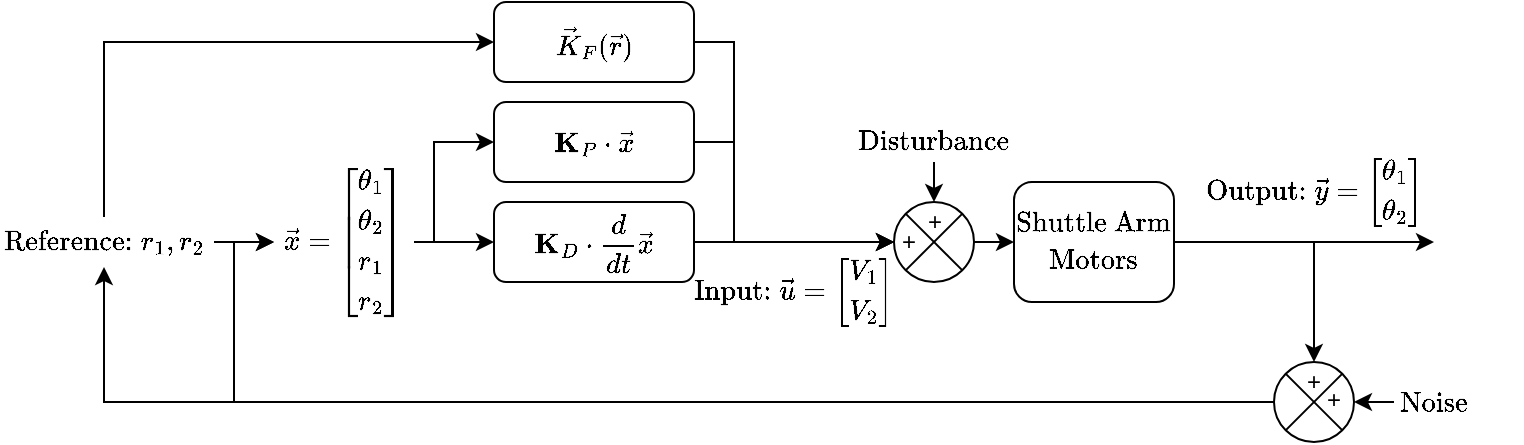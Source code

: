 <mxfile version="20.2.3" type="device"><diagram id="2F4Am__2HaY2fjGH4j9a" name="Page-1"><mxGraphModel dx="897" dy="533" grid="1" gridSize="10" guides="1" tooltips="1" connect="1" arrows="1" fold="1" page="1" pageScale="1" pageWidth="850" pageHeight="1100" math="1" shadow="0"><root><mxCell id="0"/><mxCell id="1" parent="0"/><mxCell id="b_TRfLB10IHnc3whsMIE-64" style="edgeStyle=orthogonalEdgeStyle;rounded=0;orthogonalLoop=1;jettySize=auto;html=1;exitX=0.5;exitY=0;exitDx=0;exitDy=0;entryX=0;entryY=0.5;entryDx=0;entryDy=0;fontFamily=Helvetica;fontSize=12;" edge="1" parent="1" source="b_TRfLB10IHnc3whsMIE-4" target="b_TRfLB10IHnc3whsMIE-45"><mxGeometry relative="1" as="geometry"/></mxCell><mxCell id="b_TRfLB10IHnc3whsMIE-4" value="$$\text{Reference:} \; r_1, r_2$$" style="text;html=1;strokeColor=none;fillColor=none;align=center;verticalAlign=middle;whiteSpace=wrap;rounded=0;" vertex="1" parent="1"><mxGeometry x="90" y="467.5" width="90" height="25" as="geometry"/></mxCell><mxCell id="b_TRfLB10IHnc3whsMIE-6" value="" style="shape=sumEllipse;perimeter=ellipsePerimeter;whiteSpace=wrap;html=1;backgroundOutline=1;" vertex="1" parent="1"><mxGeometry x="530" y="460" width="40" height="40" as="geometry"/></mxCell><mxCell id="b_TRfLB10IHnc3whsMIE-8" value="$$\text{Disturbance}$$" style="text;html=1;strokeColor=none;fillColor=none;align=center;verticalAlign=middle;whiteSpace=wrap;rounded=0;" vertex="1" parent="1"><mxGeometry x="525" y="420" width="50" height="20" as="geometry"/></mxCell><mxCell id="b_TRfLB10IHnc3whsMIE-10" value="" style="endArrow=classic;html=1;rounded=0;entryX=0.5;entryY=0;entryDx=0;entryDy=0;" edge="1" parent="1" target="b_TRfLB10IHnc3whsMIE-6"><mxGeometry width="50" height="50" relative="1" as="geometry"><mxPoint x="550" y="440" as="sourcePoint"/><mxPoint x="480" y="440" as="targetPoint"/></mxGeometry></mxCell><mxCell id="b_TRfLB10IHnc3whsMIE-13" value="+" style="text;html=1;strokeColor=none;fillColor=none;align=center;verticalAlign=middle;whiteSpace=wrap;rounded=0;" vertex="1" parent="1"><mxGeometry x="530" y="470" width="15" height="20" as="geometry"/></mxCell><mxCell id="b_TRfLB10IHnc3whsMIE-14" value="" style="endArrow=classic;html=1;rounded=0;entryX=0;entryY=0.5;entryDx=0;entryDy=0;" edge="1" parent="1" target="b_TRfLB10IHnc3whsMIE-15"><mxGeometry width="50" height="50" relative="1" as="geometry"><mxPoint x="570" y="480" as="sourcePoint"/><mxPoint x="600" y="480" as="targetPoint"/></mxGeometry></mxCell><mxCell id="b_TRfLB10IHnc3whsMIE-15" value="$$\begin{gather}\text{Shuttle } \text{Arm} \\&amp;nbsp; \text{Motors} \end{gather}$$" style="rounded=1;whiteSpace=wrap;html=1;" vertex="1" parent="1"><mxGeometry x="590" y="450" width="80" height="60" as="geometry"/></mxCell><mxCell id="b_TRfLB10IHnc3whsMIE-16" value="" style="endArrow=classic;html=1;rounded=0;exitX=1;exitY=0.5;exitDx=0;exitDy=0;" edge="1" parent="1" source="b_TRfLB10IHnc3whsMIE-15"><mxGeometry width="50" height="50" relative="1" as="geometry"><mxPoint x="710" y="480" as="sourcePoint"/><mxPoint x="800" y="480" as="targetPoint"/></mxGeometry></mxCell><mxCell id="b_TRfLB10IHnc3whsMIE-19" value="" style="endArrow=classic;html=1;rounded=0;" edge="1" parent="1"><mxGeometry width="50" height="50" relative="1" as="geometry"><mxPoint x="740" y="480" as="sourcePoint"/><mxPoint x="740" y="540" as="targetPoint"/></mxGeometry></mxCell><mxCell id="b_TRfLB10IHnc3whsMIE-20" value="$$\text{Output:} \;\vec y = \begin{bmatrix} \theta_1 \\ \theta_2&amp;nbsp;\end{bmatrix}&amp;nbsp;&lt;br&gt;$$" style="text;html=1;strokeColor=none;fillColor=none;align=center;verticalAlign=middle;whiteSpace=wrap;rounded=0;" vertex="1" parent="1"><mxGeometry x="690" y="440" width="100" height="30" as="geometry"/></mxCell><mxCell id="b_TRfLB10IHnc3whsMIE-69" style="edgeStyle=orthogonalEdgeStyle;rounded=0;orthogonalLoop=1;jettySize=auto;html=1;exitX=0;exitY=0.5;exitDx=0;exitDy=0;entryX=0.5;entryY=1;entryDx=0;entryDy=0;fontFamily=Helvetica;fontSize=12;" edge="1" parent="1" source="b_TRfLB10IHnc3whsMIE-22" target="b_TRfLB10IHnc3whsMIE-4"><mxGeometry relative="1" as="geometry"/></mxCell><mxCell id="b_TRfLB10IHnc3whsMIE-71" style="edgeStyle=orthogonalEdgeStyle;rounded=0;orthogonalLoop=1;jettySize=auto;html=1;exitX=0;exitY=0.5;exitDx=0;exitDy=0;fontFamily=Helvetica;fontSize=12;" edge="1" parent="1" source="b_TRfLB10IHnc3whsMIE-22" target="b_TRfLB10IHnc3whsMIE-42"><mxGeometry relative="1" as="geometry"><mxPoint x="170" y="480" as="targetPoint"/><Array as="points"><mxPoint x="200" y="560"/><mxPoint x="200" y="480"/></Array></mxGeometry></mxCell><mxCell id="b_TRfLB10IHnc3whsMIE-22" value="" style="shape=sumEllipse;perimeter=ellipsePerimeter;whiteSpace=wrap;html=1;backgroundOutline=1;" vertex="1" parent="1"><mxGeometry x="720" y="540" width="40" height="40" as="geometry"/></mxCell><mxCell id="b_TRfLB10IHnc3whsMIE-23" value="+" style="text;html=1;strokeColor=none;fillColor=none;align=center;verticalAlign=middle;whiteSpace=wrap;rounded=0;" vertex="1" parent="1"><mxGeometry x="730" y="540" width="20" height="20" as="geometry"/></mxCell><mxCell id="b_TRfLB10IHnc3whsMIE-24" value="+" style="text;html=1;strokeColor=none;fillColor=none;align=center;verticalAlign=middle;whiteSpace=wrap;rounded=0;" vertex="1" parent="1"><mxGeometry x="730" y="548.75" width="40" height="20" as="geometry"/></mxCell><mxCell id="b_TRfLB10IHnc3whsMIE-25" value="" style="endArrow=classic;html=1;rounded=0;exitX=0;exitY=0.5;exitDx=0;exitDy=0;" edge="1" parent="1" source="b_TRfLB10IHnc3whsMIE-31"><mxGeometry width="50" height="50" relative="1" as="geometry"><mxPoint x="805" y="560" as="sourcePoint"/><mxPoint x="760" y="560" as="targetPoint"/></mxGeometry></mxCell><mxCell id="b_TRfLB10IHnc3whsMIE-50" style="edgeStyle=orthogonalEdgeStyle;rounded=0;orthogonalLoop=1;jettySize=auto;html=1;entryX=0;entryY=0.5;entryDx=0;entryDy=0;fontFamily=Helvetica;fontSize=12;exitX=1;exitY=0.5;exitDx=0;exitDy=0;" edge="1" parent="1" source="b_TRfLB10IHnc3whsMIE-42" target="b_TRfLB10IHnc3whsMIE-43"><mxGeometry relative="1" as="geometry"><mxPoint x="250" y="470" as="sourcePoint"/><Array as="points"><mxPoint x="300" y="480"/><mxPoint x="300" y="430"/></Array></mxGeometry></mxCell><mxCell id="b_TRfLB10IHnc3whsMIE-31" value="$$\text{Noise}$$" style="text;html=1;strokeColor=none;fillColor=none;align=center;verticalAlign=middle;whiteSpace=wrap;rounded=0;" vertex="1" parent="1"><mxGeometry x="780" y="545" width="40" height="30" as="geometry"/></mxCell><mxCell id="b_TRfLB10IHnc3whsMIE-42" value="$$\vec x =&amp;nbsp; \begin{bmatrix} \theta_1 \\ \theta_2 \\ r_1 \\ r_2 \end{bmatrix}$$" style="text;html=1;strokeColor=none;fillColor=none;align=center;verticalAlign=middle;whiteSpace=wrap;rounded=0;" vertex="1" parent="1"><mxGeometry x="220" y="465" width="70" height="30" as="geometry"/></mxCell><mxCell id="b_TRfLB10IHnc3whsMIE-43" value="$$\textbf{K}_P\cdot \vec x $$" style="rounded=1;whiteSpace=wrap;html=1;" vertex="1" parent="1"><mxGeometry x="330" y="410" width="100" height="40" as="geometry"/></mxCell><mxCell id="b_TRfLB10IHnc3whsMIE-60" style="edgeStyle=orthogonalEdgeStyle;rounded=0;orthogonalLoop=1;jettySize=auto;html=1;exitX=1;exitY=0.5;exitDx=0;exitDy=0;fontFamily=Helvetica;fontSize=12;entryX=0;entryY=0.5;entryDx=0;entryDy=0;" edge="1" parent="1" source="b_TRfLB10IHnc3whsMIE-44" target="b_TRfLB10IHnc3whsMIE-6"><mxGeometry relative="1" as="geometry"><mxPoint x="460" y="490" as="targetPoint"/></mxGeometry></mxCell><mxCell id="b_TRfLB10IHnc3whsMIE-44" value="$$\textbf{K}_D \cdot \frac{d}{dt}&amp;nbsp; \vec x$$" style="rounded=1;whiteSpace=wrap;html=1;" vertex="1" parent="1"><mxGeometry x="330" y="460" width="100" height="40" as="geometry"/></mxCell><mxCell id="b_TRfLB10IHnc3whsMIE-61" style="edgeStyle=orthogonalEdgeStyle;rounded=0;orthogonalLoop=1;jettySize=auto;html=1;exitX=1;exitY=0.5;exitDx=0;exitDy=0;fontFamily=Helvetica;fontSize=12;entryX=0;entryY=0.5;entryDx=0;entryDy=0;" edge="1" parent="1" source="b_TRfLB10IHnc3whsMIE-45" target="b_TRfLB10IHnc3whsMIE-6"><mxGeometry relative="1" as="geometry"><mxPoint x="460" y="490" as="targetPoint"/><Array as="points"><mxPoint x="450" y="380"/><mxPoint x="450" y="480"/></Array></mxGeometry></mxCell><mxCell id="b_TRfLB10IHnc3whsMIE-45" value="$$\vec K_F(\vec r) $$" style="rounded=1;whiteSpace=wrap;html=1;" vertex="1" parent="1"><mxGeometry x="330" y="360" width="100" height="40" as="geometry"/></mxCell><mxCell id="b_TRfLB10IHnc3whsMIE-49" value="" style="endArrow=classic;html=1;rounded=0;" edge="1" parent="1"><mxGeometry width="50" height="50" relative="1" as="geometry"><mxPoint x="290" y="480" as="sourcePoint"/><mxPoint x="330" y="480" as="targetPoint"/></mxGeometry></mxCell><mxCell id="b_TRfLB10IHnc3whsMIE-59" value="" style="endArrow=classic;html=1;rounded=0;fontFamily=Helvetica;fontSize=12;exitX=1;exitY=0.5;exitDx=0;exitDy=0;entryX=0;entryY=0.5;entryDx=0;entryDy=0;" edge="1" parent="1" source="b_TRfLB10IHnc3whsMIE-43" target="b_TRfLB10IHnc3whsMIE-6"><mxGeometry width="50" height="50" relative="1" as="geometry"><mxPoint x="445" y="440" as="sourcePoint"/><mxPoint x="495" y="390" as="targetPoint"/><Array as="points"><mxPoint x="450" y="430"/><mxPoint x="450" y="480"/></Array></mxGeometry></mxCell><mxCell id="b_TRfLB10IHnc3whsMIE-73" value="" style="endArrow=classic;html=1;rounded=0;fontFamily=Helvetica;fontSize=12;" edge="1" parent="1"><mxGeometry width="50" height="50" relative="1" as="geometry"><mxPoint x="190" y="480" as="sourcePoint"/><mxPoint x="220" y="480" as="targetPoint"/></mxGeometry></mxCell><mxCell id="b_TRfLB10IHnc3whsMIE-74" value="$$\text{Input:} \; \vec u = \begin{bmatrix} V_1 \\ V_2 \end{bmatrix}$$" style="text;html=1;strokeColor=none;fillColor=none;align=center;verticalAlign=middle;whiteSpace=wrap;rounded=0;" vertex="1" parent="1"><mxGeometry x="450" y="490" width="60" height="30" as="geometry"/></mxCell><mxCell id="b_TRfLB10IHnc3whsMIE-77" value="+" style="text;html=1;strokeColor=none;fillColor=none;align=center;verticalAlign=middle;whiteSpace=wrap;rounded=0;" vertex="1" parent="1"><mxGeometry x="542.5" y="460" width="15" height="20" as="geometry"/></mxCell></root></mxGraphModel></diagram></mxfile>